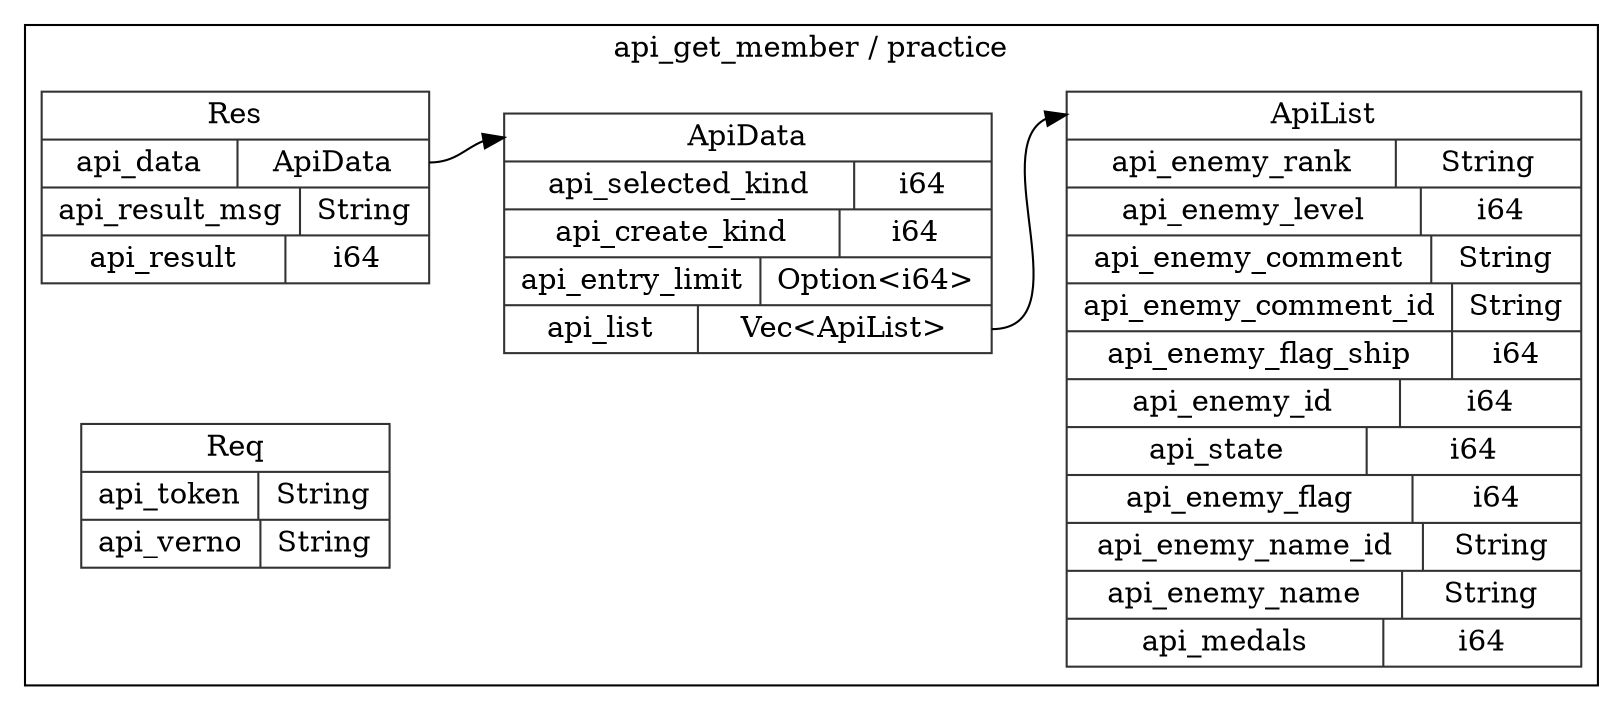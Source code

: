 digraph {
  rankdir=LR;
  subgraph cluster_0 {
    label="api_get_member / practice";
    node [style="filled", color=white, style="solid", color=gray20];
    api_get_member__practice__Res [label="<Res> Res  | { api_data | <api_data> ApiData } | { api_result_msg | <api_result_msg> String } | { api_result | <api_result> i64 }", shape=record];
    api_get_member__practice__ApiData;
    api_get_member__practice__Res:api_data:e -> api_get_member__practice__ApiData:ApiData:w;
    api_get_member__practice__Req [label="<Req> Req  | { api_token | <api_token> String } | { api_verno | <api_verno> String }", shape=record];
    api_get_member__practice__ApiData [label="<ApiData> ApiData  | { api_selected_kind | <api_selected_kind> i64 } | { api_create_kind | <api_create_kind> i64 } | { api_entry_limit | <api_entry_limit> Option\<i64\> } | { api_list | <api_list> Vec\<ApiList\> }", shape=record];
    api_get_member__practice__ApiList;
    api_get_member__practice__ApiData:api_list:e -> api_get_member__practice__ApiList:ApiList:w;
    api_get_member__practice__ApiList [label="<ApiList> ApiList  | { api_enemy_rank | <api_enemy_rank> String } | { api_enemy_level | <api_enemy_level> i64 } | { api_enemy_comment | <api_enemy_comment> String } | { api_enemy_comment_id | <api_enemy_comment_id> String } | { api_enemy_flag_ship | <api_enemy_flag_ship> i64 } | { api_enemy_id | <api_enemy_id> i64 } | { api_state | <api_state> i64 } | { api_enemy_flag | <api_enemy_flag> i64 } | { api_enemy_name_id | <api_enemy_name_id> String } | { api_enemy_name | <api_enemy_name> String } | { api_medals | <api_medals> i64 }", shape=record];
  }
}
